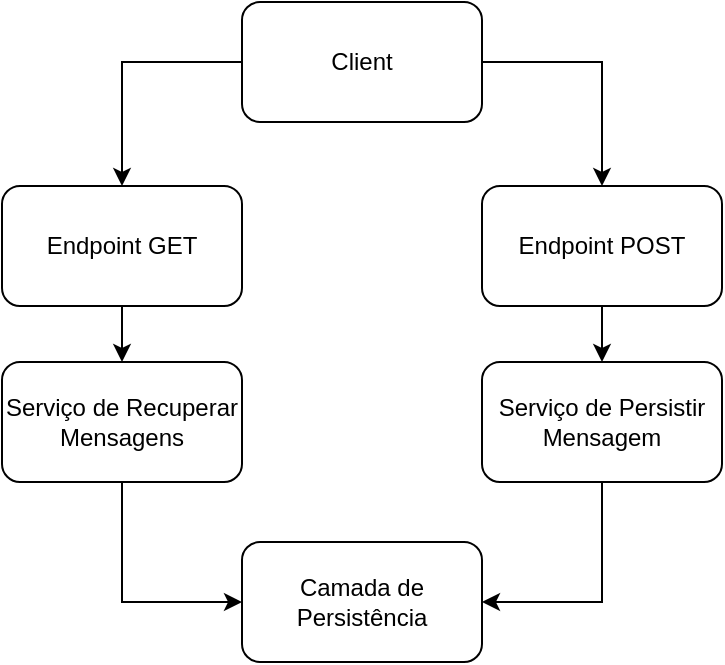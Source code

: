 <mxfile version="16.2.6" type="device"><diagram id="IkCxejivDE7gGOVF_8uC" name="Page-1"><mxGraphModel dx="1422" dy="794" grid="1" gridSize="10" guides="1" tooltips="1" connect="1" arrows="1" fold="1" page="1" pageScale="1" pageWidth="413" pageHeight="583" math="0" shadow="0"><root><mxCell id="0"/><mxCell id="1" parent="0"/><mxCell id="P9kLt4ngZZSEsBqDvOwt-8" style="edgeStyle=orthogonalEdgeStyle;rounded=0;orthogonalLoop=1;jettySize=auto;html=1;" edge="1" parent="1" source="P9kLt4ngZZSEsBqDvOwt-1" target="P9kLt4ngZZSEsBqDvOwt-3"><mxGeometry relative="1" as="geometry"/></mxCell><mxCell id="P9kLt4ngZZSEsBqDvOwt-1" value="Endpoint&amp;nbsp;GET" style="rounded=1;whiteSpace=wrap;html=1;" vertex="1" parent="1"><mxGeometry x="27" y="112" width="120" height="60" as="geometry"/></mxCell><mxCell id="P9kLt4ngZZSEsBqDvOwt-11" style="edgeStyle=orthogonalEdgeStyle;rounded=0;orthogonalLoop=1;jettySize=auto;html=1;" edge="1" parent="1" source="P9kLt4ngZZSEsBqDvOwt-2" target="P9kLt4ngZZSEsBqDvOwt-4"><mxGeometry relative="1" as="geometry"/></mxCell><mxCell id="P9kLt4ngZZSEsBqDvOwt-2" value="Endpoint POST" style="rounded=1;whiteSpace=wrap;html=1;" vertex="1" parent="1"><mxGeometry x="267" y="112" width="120" height="60" as="geometry"/></mxCell><mxCell id="P9kLt4ngZZSEsBqDvOwt-9" style="edgeStyle=orthogonalEdgeStyle;rounded=0;orthogonalLoop=1;jettySize=auto;html=1;entryX=0;entryY=0.5;entryDx=0;entryDy=0;" edge="1" parent="1" source="P9kLt4ngZZSEsBqDvOwt-3" target="P9kLt4ngZZSEsBqDvOwt-5"><mxGeometry relative="1" as="geometry"/></mxCell><mxCell id="P9kLt4ngZZSEsBqDvOwt-3" value="Serviço de Recuperar Mensagens" style="rounded=1;whiteSpace=wrap;html=1;" vertex="1" parent="1"><mxGeometry x="27" y="200" width="120" height="60" as="geometry"/></mxCell><mxCell id="P9kLt4ngZZSEsBqDvOwt-12" style="edgeStyle=orthogonalEdgeStyle;rounded=0;orthogonalLoop=1;jettySize=auto;html=1;entryX=1;entryY=0.5;entryDx=0;entryDy=0;" edge="1" parent="1" source="P9kLt4ngZZSEsBqDvOwt-4" target="P9kLt4ngZZSEsBqDvOwt-5"><mxGeometry relative="1" as="geometry"><Array as="points"><mxPoint x="327" y="320"/></Array></mxGeometry></mxCell><mxCell id="P9kLt4ngZZSEsBqDvOwt-4" value="Serviço de Persistir Mensagem" style="rounded=1;whiteSpace=wrap;html=1;" vertex="1" parent="1"><mxGeometry x="267" y="200" width="120" height="60" as="geometry"/></mxCell><mxCell id="P9kLt4ngZZSEsBqDvOwt-5" value="Camada de Persistência" style="rounded=1;whiteSpace=wrap;html=1;" vertex="1" parent="1"><mxGeometry x="147" y="290" width="120" height="60" as="geometry"/></mxCell><mxCell id="P9kLt4ngZZSEsBqDvOwt-7" style="edgeStyle=orthogonalEdgeStyle;rounded=0;orthogonalLoop=1;jettySize=auto;html=1;exitX=0;exitY=0.5;exitDx=0;exitDy=0;" edge="1" parent="1" source="P9kLt4ngZZSEsBqDvOwt-6" target="P9kLt4ngZZSEsBqDvOwt-1"><mxGeometry relative="1" as="geometry"><Array as="points"><mxPoint x="87" y="50"/></Array></mxGeometry></mxCell><mxCell id="P9kLt4ngZZSEsBqDvOwt-10" style="edgeStyle=orthogonalEdgeStyle;rounded=0;orthogonalLoop=1;jettySize=auto;html=1;entryX=0.5;entryY=0;entryDx=0;entryDy=0;exitX=1;exitY=0.5;exitDx=0;exitDy=0;" edge="1" parent="1" source="P9kLt4ngZZSEsBqDvOwt-6" target="P9kLt4ngZZSEsBqDvOwt-2"><mxGeometry relative="1" as="geometry"/></mxCell><mxCell id="P9kLt4ngZZSEsBqDvOwt-6" value="Client" style="rounded=1;whiteSpace=wrap;html=1;" vertex="1" parent="1"><mxGeometry x="147" y="20" width="120" height="60" as="geometry"/></mxCell></root></mxGraphModel></diagram></mxfile>